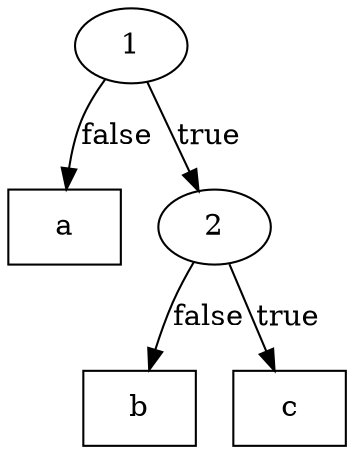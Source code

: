 digraph g {

	s0 [shape="oval" label="1"];
	s1 [shape="box" label="a"];
	s2 [shape="oval" label="2"];
	s3 [shape="box" label="b"];
	s4 [shape="box" label="c"];
	s0 -> s1 [label="false"];
	s0 -> s2 [label="true"];
	s2 -> s3 [label="false"];
	s2 -> s4 [label="true"];

}

